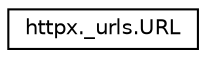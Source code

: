 digraph "Graphical Class Hierarchy"
{
 // LATEX_PDF_SIZE
  edge [fontname="Helvetica",fontsize="10",labelfontname="Helvetica",labelfontsize="10"];
  node [fontname="Helvetica",fontsize="10",shape=record];
  rankdir="LR";
  Node0 [label="httpx._urls.URL",height=0.2,width=0.4,color="black", fillcolor="white", style="filled",URL="$classhttpx_1_1__urls_1_1URL.html",tooltip=" "];
}
